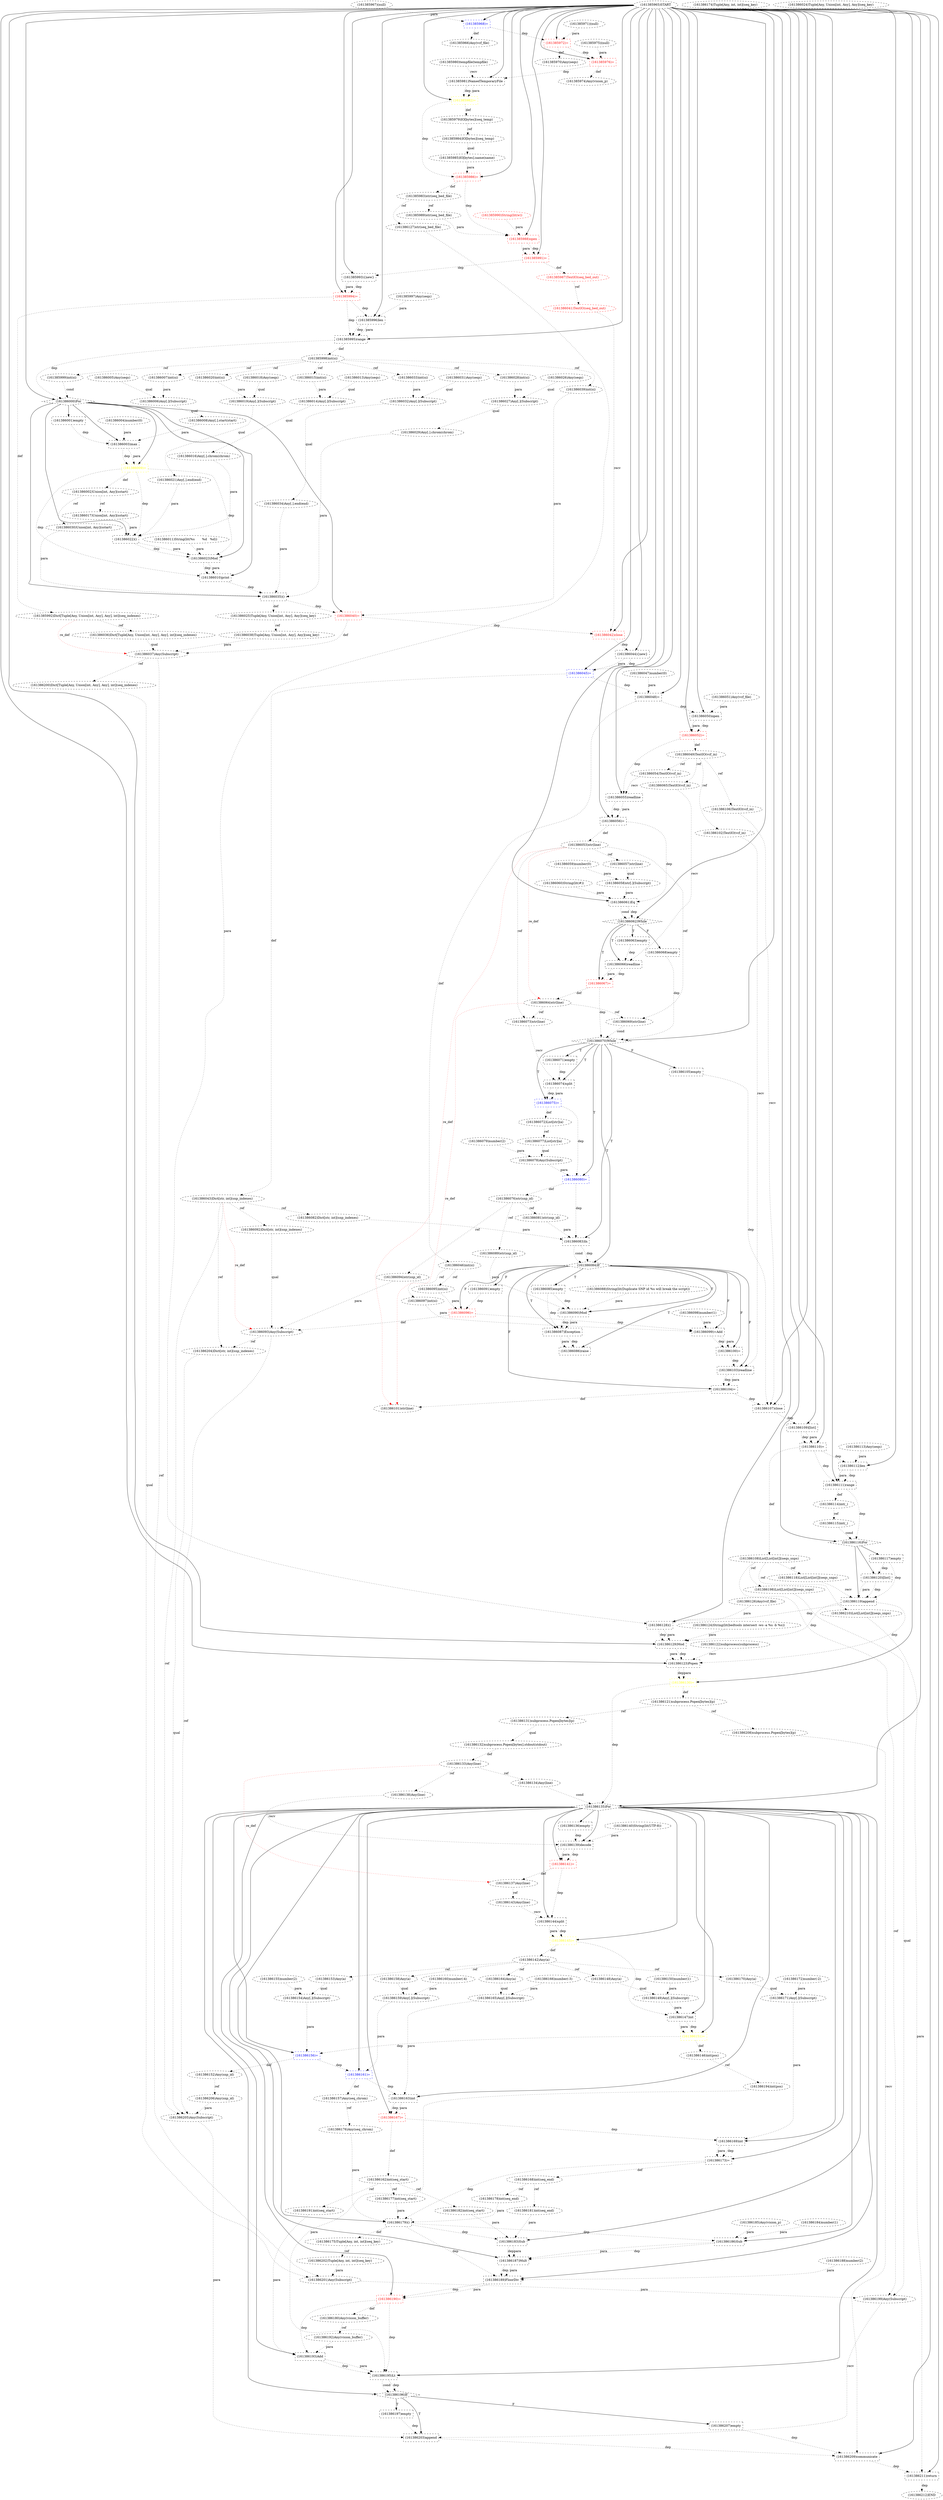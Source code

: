 digraph G {
1 [label="(161386192)Any(vision_buffer)" shape=ellipse style=dashed]
2 [label="(161386128)()" shape=box style=dashed]
3 [label="(161386106)TextIO(vcf_in)" shape=ellipse style=dashed]
4 [label="(161386115)int(_)" shape=ellipse style=dashed]
5 [label="(161386163)int" shape=box style=dashed]
6 [label="(161385981)NamedTemporaryFile" shape=box style=dashed]
7 [label="(161386081)str(snp_id)" shape=ellipse style=dashed]
8 [label="(161386184)number(1)" shape=ellipse style=dashed]
9 [label="(161386077)List[str](a)" shape=ellipse style=dashed]
10 [label="(161386204)Dict[str, int](snp_indexes)" shape=ellipse style=dashed]
11 [label="(161386170)Any(a)" shape=ellipse style=dashed]
12 [label="(161386140)String(lit(UTF-8))" shape=ellipse style=dashed]
13 [label="(161386111)range" shape=box style=dashed]
14 [label="(161386131)subprocess.Popen[bytes](p)" shape=ellipse style=dashed]
15 [label="(161386031)Any(seqs)" shape=ellipse style=dashed]
16 [label="(161386148)Any(a)" shape=ellipse style=dashed]
17 [label="(161385968)=" shape=box style=dashed color=blue fontcolor=blue]
18 [label="(161386152)Any(snp_id)" shape=ellipse style=dashed]
19 [label="(161386067)=" shape=box style=dashed color=red fontcolor=red]
20 [label="(161386069)str(line)" shape=ellipse style=dashed]
21 [label="(161386194)int(pos)" shape=ellipse style=dashed]
22 [label="(161386187)Mult" shape=box style=dashed]
23 [label="(161386025)Tuple[Any, Union[int, Any], Any](seq_key)" shape=ellipse style=dashed]
24 [label="(161386123)Popen" shape=box style=dashed]
25 [label="(161385992)Dict[Tuple[Any, Union[int, Any], Any], int](seq_indexes)" shape=ellipse style=dashed]
26 [label="(161385999)int(si)" shape=ellipse style=dashed]
27 [label="(161386150)number(1)" shape=ellipse style=dashed]
28 [label="(161385994)=" shape=box style=dashed color=red fontcolor=red]
29 [label="(161386082)Dict[str, int](snp_indexes)" shape=ellipse style=dashed]
30 [label="(161386005)Any(seqs)" shape=ellipse style=dashed]
31 [label="(161386121)subprocess.Popen[bytes](p)" shape=ellipse style=dashed]
32 [label="(161386146)int(pos)" shape=ellipse style=dashed]
33 [label="(161385965)START" style=dashed]
34 [label="(161386000)For" shape=diamond style=dashed]
35 [label="(161386029)Any[.].chrom(chrom)" shape=ellipse style=dashed]
36 [label="(161386144)split" shape=box style=dashed]
37 [label="(161386048)=" shape=box style=dashed color=black fontcolor=black]
38 [label="(161386145)=" shape=box style=dashed color=yellow fontcolor=yellow]
39 [label="(161386038)Tuple[Any, Union[int, Any], Any](seq_key)" shape=ellipse style=dashed]
40 [label="(161386045)=" shape=box style=dashed color=blue fontcolor=blue]
41 [label="(161386092)Dict[str, int](snp_indexes)" shape=ellipse style=dashed]
42 [label="(161386073)str(line)" shape=ellipse style=dashed]
43 [label="(161386190)=" shape=box style=dashed color=red fontcolor=red]
44 [label="(161386007)int(si)" shape=ellipse style=dashed]
45 [label="(161386016)Any[.].chrom(chrom)" shape=ellipse style=dashed]
46 [label="(161386199)Any(Subscript)" shape=ellipse style=dashed]
47 [label="(161386047)number(0)" shape=ellipse style=dashed]
48 [label="(161386157)Any(seq_chrom)" shape=ellipse style=dashed]
49 [label="(161386052)=" shape=box style=dashed color=red fontcolor=red]
50 [label="(161385984)IO[bytes](seq_temp)" shape=ellipse style=dashed]
51 [label="(161385966)Any(vcf_file)" shape=ellipse style=dashed]
52 [label="(161386004)number(0)" shape=ellipse style=dashed]
53 [label="(161386054)TextIO(vcf_in)" shape=ellipse style=dashed]
54 [label="(161386095)int(si)" shape=ellipse style=dashed]
55 [label="(161386071)empty" shape=box style=dashed]
56 [label="(161386098)number(1)" shape=ellipse style=dashed]
57 [label="(161386129)Mod" shape=box style=dashed]
58 [label="(161386198)List[List[int]](seqs_snps)" shape=ellipse style=dashed]
59 [label="(161386026)Any(seqs)" shape=ellipse style=dashed]
60 [label="(161385996)len" shape=box style=dashed]
61 [label="(161386171)Any[.](Subscript)" shape=ellipse style=dashed]
62 [label="(161386189)FloorDiv" shape=box style=dashed]
63 [label="(161386020)int(si)" shape=ellipse style=dashed]
64 [label="(161386074)split" shape=box style=dashed]
65 [label="(161386049)TextIO(vcf_in)" shape=ellipse style=dashed]
66 [label="(161386136)empty" shape=box style=dashed]
67 [label="(161386061)Eq" shape=box style=dashed]
68 [label="(161386208)subprocess.Popen[bytes](p)" shape=ellipse style=dashed]
69 [label="(161386173)=" shape=box style=dashed color=black fontcolor=black]
70 [label="(161385974)Any(vision_p)" shape=ellipse style=dashed]
71 [label="(161386178)int(seq_end)" shape=ellipse style=dashed]
72 [label="(161386072)List[str](a)" shape=ellipse style=dashed]
73 [label="(161386053)str(line)" shape=ellipse style=dashed]
74 [label="(161386120)[list]" shape=box style=dashed]
75 [label="(161385982)=" shape=box style=dashed color=yellow fontcolor=yellow]
76 [label="(161385997)Any(seqs)" shape=ellipse style=dashed]
77 [label="(161386075)=" shape=box style=dashed color=blue fontcolor=blue]
78 [label="(161386159)Any[.](Subscript)" shape=ellipse style=dashed]
79 [label="(161386167)=" shape=box style=dashed color=red fontcolor=red]
80 [label="(161386168)int(seq_end)" shape=ellipse style=dashed]
81 [label="(161386141)=" shape=box style=dashed color=red fontcolor=red]
82 [label="(161386143)Any(line)" shape=ellipse style=dashed]
83 [label="(161386137)Any(line)" shape=ellipse style=dashed]
84 [label="(161386160)number(-4)" shape=ellipse style=dashed]
85 [label="(161386101)str(line)" shape=ellipse style=dashed]
86 [label="(161386062)While" shape=diamond style=dashed]
87 [label="(161386127)str(seq_bed_file)" shape=ellipse style=dashed]
88 [label="(161386169)int" shape=box style=dashed]
89 [label="(161386112)len" shape=box style=dashed]
90 [label="(161386017)Union[int, Any](sstart)" shape=ellipse style=dashed]
91 [label="(161386041)TextIO(seq_bed_out)" shape=ellipse style=dashed color=red fontcolor=red]
92 [label="(161386175)Tuple[Any, int, int](seq_key)" shape=ellipse style=dashed]
93 [label="(161386164)Any(a)" shape=ellipse style=dashed]
94 [label="(161386059)number(0)" shape=ellipse style=dashed]
95 [label="(161386093)Any(Subscript)" shape=ellipse style=dashed]
96 [label="(161386209)communicate" shape=box style=dashed]
97 [label="(161386172)number(-2)" shape=ellipse style=dashed]
98 [label="(161386197)empty" shape=box style=dashed]
99 [label="(161386188)number(2)" shape=ellipse style=dashed]
100 [label="(161386176)Any(seq_chrom)" shape=ellipse style=dashed]
101 [label="(161386104)=" shape=box style=dashed color=black fontcolor=black]
102 [label="(161386027)Any[.](Subscript)" shape=ellipse style=dashed]
103 [label="(161386151)=" shape=box style=dashed color=yellow fontcolor=yellow]
104 [label="(161386177)int(seq_start)" shape=ellipse style=dashed]
105 [label="(161385993){new}" shape=box style=dashed]
106 [label="(161386211)return" shape=box style=dashed]
107 [label="(161386185)Any(vision_p)" shape=ellipse style=dashed]
108 [label="(161386205)Any(Subscript)" shape=ellipse style=dashed]
109 [label="(161386080)=" shape=box style=dashed color=blue fontcolor=blue]
110 [label="(161386124)String(lit(bedtools intersect -wo -a %s -b %s))" shape=ellipse style=dashed]
111 [label="(161385985)IO[bytes].name(name)" shape=ellipse style=dashed]
112 [label="(161386089)str(snp_id)" shape=ellipse style=dashed]
113 [label="(161386107)close" shape=box style=dashed]
114 [label="(161386032)Any[.](Subscript)" shape=ellipse style=dashed]
115 [label="(161386090)Mod" shape=box style=dashed]
116 [label="(161386207)empty" shape=box style=dashed]
117 [label="(161386034)Any[.].end(end)" shape=ellipse style=dashed]
118 [label="(161386088)String(lit(Duplicate SNP id %s will break the script))" shape=ellipse style=dashed]
119 [label="(161386094)str(snp_id)" shape=ellipse style=dashed]
120 [label="(161386042)close" shape=box style=dashed color=red fontcolor=red]
121 [label="(161386043)Dict[str, int](snp_indexes)" shape=ellipse style=dashed]
122 [label="(161386011)String(lit(%s	%d	%d))" shape=ellipse style=dashed]
123 [label="(161386040)=" shape=box style=dashed color=red fontcolor=red]
124 [label="(161386079)number(2)" shape=ellipse style=dashed]
125 [label="(161386086)raise" shape=box style=dashed]
126 [label="(161386117)empty" shape=box style=dashed]
127 [label="(161386142)Any(a)" shape=ellipse style=dashed]
128 [label="(161386155)number(2)" shape=ellipse style=dashed]
129 [label="(161386105)empty" shape=box style=dashed]
130 [label="(161386097)int(si)" shape=ellipse style=dashed]
131 [label="(161386099)=Add" shape=box style=dashed]
132 [label="(161386022)()" shape=box style=dashed]
133 [label="(161386035)()" shape=box style=dashed]
134 [label="(161386002)Union[int, Any](sstart)" shape=ellipse style=dashed]
135 [label="(161385995)range" shape=box style=dashed]
136 [label="(161386044){new}" shape=box style=dashed]
137 [label="(161386201)Any(Subscript)" shape=ellipse style=dashed]
138 [label="(161386083)In" shape=box style=dashed]
139 [label="(161385979)IO[bytes](seq_temp)" shape=ellipse style=dashed]
140 [label="(161386149)Any[.](Subscript)" shape=ellipse style=dashed]
141 [label="(161386153)Any(a)" shape=ellipse style=dashed]
142 [label="(161386096)=" shape=box style=dashed color=red fontcolor=red]
143 [label="(161386006)Any[.](Subscript)" shape=ellipse style=dashed]
144 [label="(161386181)int(seq_end)" shape=ellipse style=dashed]
145 [label="(161386015)int(si)" shape=ellipse style=dashed]
146 [label="(161386030)Union[int, Any](sstart)" shape=ellipse style=dashed]
147 [label="(161385987)TextIO(seq_bed_out)" shape=ellipse style=dashed color=red fontcolor=red]
148 [label="(161386139)decode" shape=box style=dashed]
149 [label="(161386200)Dict[Tuple[Any, Union[int, Any], Any], int](seq_indexes)" shape=ellipse style=dashed]
150 [label="(161386158)Any(a)" shape=ellipse style=dashed]
151 [label="(161386203)append" shape=box style=dashed]
152 [label="(161386058)str[.](Subscript)" shape=ellipse style=dashed]
153 [label="(161386113)Any(seqs)" shape=ellipse style=dashed]
154 [label="(161386037)Any(Subscript)" shape=ellipse style=dashed]
155 [label="(161386060)String(lit(#))" shape=ellipse style=dashed]
156 [label="(161386193)Add" shape=box style=dashed]
157 [label="(161386085)empty" shape=box style=dashed]
158 [label="(161386191)int(seq_start)" shape=ellipse style=dashed]
159 [label="(161386013)Any(seqs)" shape=ellipse style=dashed]
160 [label="(161386056)=" shape=box style=dashed color=black fontcolor=black]
161 [label="(161386134)Any(line)" shape=ellipse style=dashed]
162 [label="(161386196)If" shape=diamond style=dashed]
163 [label="(161386091)empty" shape=box style=dashed]
164 [label="(161385970)Any(seqs)" shape=ellipse style=dashed]
165 [label="(161386206)Any(snp_id)" shape=ellipse style=dashed]
166 [label="(161385989)str(seq_bed_file)" shape=ellipse style=dashed]
167 [label="(161386154)Any[.](Subscript)" shape=ellipse style=dashed]
168 [label="(161386103)readline" shape=box style=dashed]
169 [label="(161385990)String(lit(w))" shape=ellipse style=dashed color=red fontcolor=red]
170 [label="(161386138)Any(line)" shape=ellipse style=dashed]
171 [label="(161386180)Any(vision_buffer)" shape=ellipse style=dashed]
172 [label="(161386010)print" shape=box style=dashed]
173 [label="(161386070)While" shape=diamond style=dashed]
174 [label="(161386003)max" shape=box style=dashed]
175 [label="(161386165)Any[.](Subscript)" shape=ellipse style=dashed]
176 [label="(161386057)str(line)" shape=ellipse style=dashed]
177 [label="(161386051)Any(vcf_file)" shape=ellipse style=dashed]
178 [label="(161386122)subprocess(subprocess)" shape=ellipse style=dashed]
179 [label="(161385980)tempfile(tempfile)" shape=ellipse style=dashed]
180 [label="(161386174)Tuple[Any, int, int](seq_key)" shape=ellipse style=dashed]
181 [label="(161386076)str(snp_id)" shape=ellipse style=dashed]
182 [label="(161386130)=" shape=box style=dashed color=yellow fontcolor=yellow]
183 [label="(161386055)readline" shape=box style=dashed]
184 [label="(161386066)readline" shape=box style=dashed]
185 [label="(161386161)=" shape=box style=dashed color=blue fontcolor=blue]
186 [label="(161386166)number(-3)" shape=ellipse style=dashed]
187 [label="(161385971)(null)" shape=ellipse style=dashed]
188 [label="(161386021)Any[.].end(end)" shape=ellipse style=dashed]
189 [label="(161386046)int(si)" shape=ellipse style=dashed]
190 [label="(161386064)str(line)" shape=ellipse style=dashed]
191 [label="(161386018)Any(seqs)" shape=ellipse style=dashed]
192 [label="(161386036)Dict[Tuple[Any, Union[int, Any], Any], int](seq_indexes)" shape=ellipse style=dashed]
193 [label="(161386147)int" shape=box style=dashed]
194 [label="(161385991)=" shape=box style=dashed color=red fontcolor=red]
195 [label="(161386039)int(si)" shape=ellipse style=dashed]
196 [label="(161386212)END" style=dashed]
197 [label="(161386186)Sub" shape=box style=dashed]
198 [label="(161386119)append" shape=box style=dashed]
199 [label="(161386008)Any[.].start(start)" shape=ellipse style=dashed]
200 [label="(161386028)int(si)" shape=ellipse style=dashed]
201 [label="(161386023)Mod" shape=box style=dashed]
202 [label="(161386001)empty" shape=box style=dashed]
203 [label="(161386063)empty" shape=box style=dashed]
204 [label="(161386202)Tuple[Any, int, int](seq_key)" shape=ellipse style=dashed]
205 [label="(161385988)open" shape=box style=dashed color=red fontcolor=red]
206 [label="(161386102)TextIO(vcf_in)" shape=ellipse style=dashed]
207 [label="(161386135)For" shape=diamond style=dashed]
208 [label="(161385972)=" shape=box style=dashed color=red fontcolor=red]
209 [label="(161385967)(null)" shape=ellipse style=dashed]
210 [label="(161386126)Any(vcf_file)" shape=ellipse style=dashed]
211 [label="(161385998)int(si)" shape=ellipse style=dashed]
212 [label="(161386065)TextIO(vcf_in)" shape=ellipse style=dashed]
213 [label="(161386162)int(seq_start)" shape=ellipse style=dashed]
214 [label="(161386210)List[List[int]](seqs_snps)" shape=ellipse style=dashed]
215 [label="(161386110)=" shape=box style=dashed color=black fontcolor=black]
216 [label="(161386019)Any[.](Subscript)" shape=ellipse style=dashed]
217 [label="(161386109)[list]" shape=box style=dashed]
218 [label="(161386132)subprocess.Popen[bytes].stdout(stdout)" shape=ellipse style=dashed]
219 [label="(161386033)int(si)" shape=ellipse style=dashed]
220 [label="(161386182)int(seq_start)" shape=ellipse style=dashed]
221 [label="(161386084)If" shape=diamond style=dashed]
222 [label="(161386009)=" shape=box style=dashed color=yellow fontcolor=yellow]
223 [label="(161386014)Any[.](Subscript)" shape=ellipse style=dashed]
224 [label="(161386183)Sub" shape=box style=dashed]
225 [label="(161386108)List[List[int]](seqs_snps)" shape=ellipse style=dashed]
226 [label="(161386179)()" shape=box style=dashed]
227 [label="(161386068)empty" shape=box style=dashed]
228 [label="(161386156)=" shape=box style=dashed color=blue fontcolor=blue]
229 [label="(161386118)List[List[int]](seqs_snps)" shape=ellipse style=dashed]
230 [label="(161386133)Any(line)" shape=ellipse style=dashed]
231 [label="(161386078)Any(Subscript)" shape=ellipse style=dashed]
232 [label="(161385976)=" shape=box style=dashed color=red fontcolor=red]
233 [label="(161386114)int(_)" shape=ellipse style=dashed]
234 [label="(161385975)(null)" shape=ellipse style=dashed]
235 [label="(161386116)For" shape=diamond style=dashed]
236 [label="(161386087)Exception" shape=box style=dashed]
237 [label="(161386100)=" shape=box style=dashed]
238 [label="(161385986)=" shape=box style=dashed color=red fontcolor=red]
239 [label="(161386050)open" shape=box style=dashed]
240 [label="(161386195)Lt" shape=box style=dashed]
241 [label="(161385983)str(seq_bed_file)" shape=ellipse style=dashed]
242 [label="(161386024)Tuple[Any, Union[int, Any], Any](seq_key)" shape=ellipse style=dashed]
171 -> 1 [label="ref" style=dotted];
33 -> 2 [label="" style=solid];
210 -> 2 [label="para" style=dotted];
87 -> 2 [label="para" style=dotted];
198 -> 2 [label="dep" style=dotted];
65 -> 3 [label="ref" style=dotted];
233 -> 4 [label="ref" style=dotted];
207 -> 5 [label="" style=solid];
175 -> 5 [label="para" style=dotted];
185 -> 5 [label="dep" style=dotted];
33 -> 6 [label="" style=solid];
179 -> 6 [label="recv" style=dotted];
232 -> 6 [label="dep" style=dotted];
181 -> 7 [label="ref" style=dotted];
72 -> 9 [label="ref" style=dotted];
95 -> 10 [label="ref" style=dotted];
121 -> 10 [label="ref" style=dotted];
127 -> 11 [label="ref" style=dotted];
33 -> 13 [label="" style=solid];
89 -> 13 [label="dep" style=dotted];
89 -> 13 [label="para" style=dotted];
215 -> 13 [label="dep" style=dotted];
31 -> 14 [label="ref" style=dotted];
127 -> 16 [label="ref" style=dotted];
33 -> 17 [label="" style=solid];
209 -> 17 [label="para" style=dotted];
228 -> 18 [label="def" style=dotted];
86 -> 19 [label="T"];
184 -> 19 [label="dep" style=dotted];
184 -> 19 [label="para" style=dotted];
73 -> 20 [label="ref" style=dotted];
190 -> 20 [label="ref" style=dotted];
32 -> 21 [label="ref" style=dotted];
207 -> 22 [label="" style=solid];
224 -> 22 [label="dep" style=dotted];
224 -> 22 [label="para" style=dotted];
197 -> 22 [label="dep" style=dotted];
197 -> 22 [label="para" style=dotted];
133 -> 23 [label="def" style=dotted];
33 -> 24 [label="" style=solid];
178 -> 24 [label="recv" style=dotted];
57 -> 24 [label="dep" style=dotted];
57 -> 24 [label="para" style=dotted];
198 -> 24 [label="dep" style=dotted];
28 -> 25 [label="def" style=dotted];
211 -> 26 [label="ref" style=dotted];
33 -> 28 [label="" style=solid];
105 -> 28 [label="dep" style=dotted];
105 -> 28 [label="para" style=dotted];
121 -> 29 [label="ref" style=dotted];
182 -> 31 [label="def" style=dotted];
103 -> 32 [label="def" style=dotted];
33 -> 34 [label="" style=solid];
135 -> 34 [label="dep" style=dotted];
26 -> 34 [label="cond" style=dotted];
102 -> 35 [label="qual" style=dotted];
207 -> 36 [label="" style=solid];
82 -> 36 [label="recv" style=dotted];
81 -> 36 [label="dep" style=dotted];
33 -> 37 [label="" style=solid];
47 -> 37 [label="para" style=dotted];
40 -> 37 [label="dep" style=dotted];
207 -> 38 [label="" style=solid];
36 -> 38 [label="dep" style=dotted];
36 -> 38 [label="para" style=dotted];
23 -> 39 [label="ref" style=dotted];
33 -> 40 [label="" style=solid];
136 -> 40 [label="dep" style=dotted];
136 -> 40 [label="para" style=dotted];
121 -> 41 [label="ref" style=dotted];
73 -> 42 [label="ref" style=dotted];
190 -> 42 [label="ref" style=dotted];
207 -> 43 [label="" style=solid];
62 -> 43 [label="dep" style=dotted];
62 -> 43 [label="para" style=dotted];
211 -> 44 [label="ref" style=dotted];
223 -> 45 [label="qual" style=dotted];
58 -> 46 [label="qual" style=dotted];
137 -> 46 [label="para" style=dotted];
225 -> 46 [label="ref" style=dotted];
185 -> 48 [label="def" style=dotted];
33 -> 49 [label="" style=solid];
239 -> 49 [label="dep" style=dotted];
239 -> 49 [label="para" style=dotted];
139 -> 50 [label="ref" style=dotted];
17 -> 51 [label="def" style=dotted];
65 -> 53 [label="ref" style=dotted];
189 -> 54 [label="ref" style=dotted];
173 -> 55 [label="T"];
33 -> 57 [label="" style=solid];
110 -> 57 [label="para" style=dotted];
2 -> 57 [label="dep" style=dotted];
2 -> 57 [label="para" style=dotted];
198 -> 57 [label="dep" style=dotted];
225 -> 58 [label="ref" style=dotted];
33 -> 60 [label="" style=solid];
76 -> 60 [label="para" style=dotted];
28 -> 60 [label="dep" style=dotted];
11 -> 61 [label="qual" style=dotted];
97 -> 61 [label="para" style=dotted];
207 -> 62 [label="" style=solid];
22 -> 62 [label="dep" style=dotted];
22 -> 62 [label="para" style=dotted];
99 -> 62 [label="para" style=dotted];
226 -> 62 [label="dep" style=dotted];
211 -> 63 [label="ref" style=dotted];
173 -> 64 [label="T"];
42 -> 64 [label="recv" style=dotted];
55 -> 64 [label="dep" style=dotted];
49 -> 65 [label="def" style=dotted];
207 -> 66 [label="" style=solid];
33 -> 67 [label="" style=solid];
152 -> 67 [label="para" style=dotted];
155 -> 67 [label="para" style=dotted];
160 -> 67 [label="dep" style=dotted];
31 -> 68 [label="ref" style=dotted];
207 -> 69 [label="" style=solid];
88 -> 69 [label="dep" style=dotted];
88 -> 69 [label="para" style=dotted];
232 -> 70 [label="def" style=dotted];
80 -> 71 [label="ref" style=dotted];
77 -> 72 [label="def" style=dotted];
160 -> 73 [label="def" style=dotted];
235 -> 74 [label="" style=solid];
126 -> 74 [label="dep" style=dotted];
33 -> 75 [label="" style=solid];
6 -> 75 [label="dep" style=dotted];
6 -> 75 [label="para" style=dotted];
173 -> 77 [label="T"];
64 -> 77 [label="dep" style=dotted];
64 -> 77 [label="para" style=dotted];
150 -> 78 [label="qual" style=dotted];
84 -> 78 [label="para" style=dotted];
207 -> 79 [label="" style=solid];
5 -> 79 [label="dep" style=dotted];
5 -> 79 [label="para" style=dotted];
69 -> 80 [label="def" style=dotted];
207 -> 81 [label="" style=solid];
148 -> 81 [label="dep" style=dotted];
148 -> 81 [label="para" style=dotted];
83 -> 82 [label="ref" style=dotted];
81 -> 83 [label="def" style=dotted];
230 -> 83 [label="re_def" style=dotted color=red];
101 -> 85 [label="def" style=dotted];
73 -> 85 [label="re_def" style=dotted color=red];
190 -> 85 [label="re_def" style=dotted color=red];
33 -> 86 [label="" style=solid];
67 -> 86 [label="dep" style=dotted];
67 -> 86 [label="cond" style=dotted];
241 -> 87 [label="ref" style=dotted];
207 -> 88 [label="" style=solid];
61 -> 88 [label="para" style=dotted];
79 -> 88 [label="dep" style=dotted];
33 -> 89 [label="" style=solid];
153 -> 89 [label="para" style=dotted];
215 -> 89 [label="dep" style=dotted];
134 -> 90 [label="ref" style=dotted];
147 -> 91 [label="ref" style=dotted];
226 -> 92 [label="def" style=dotted];
127 -> 93 [label="ref" style=dotted];
41 -> 95 [label="qual" style=dotted];
119 -> 95 [label="para" style=dotted];
142 -> 95 [label="def" style=dotted];
121 -> 95 [label="re_def" style=dotted color=red];
33 -> 96 [label="" style=solid];
68 -> 96 [label="recv" style=dotted];
116 -> 96 [label="dep" style=dotted];
151 -> 96 [label="dep" style=dotted];
162 -> 98 [label="T"];
48 -> 100 [label="ref" style=dotted];
221 -> 101 [label="F"];
168 -> 101 [label="dep" style=dotted];
168 -> 101 [label="para" style=dotted];
59 -> 102 [label="qual" style=dotted];
200 -> 102 [label="para" style=dotted];
207 -> 103 [label="" style=solid];
193 -> 103 [label="dep" style=dotted];
193 -> 103 [label="para" style=dotted];
213 -> 104 [label="ref" style=dotted];
33 -> 105 [label="" style=solid];
194 -> 105 [label="dep" style=dotted];
33 -> 106 [label="" style=solid];
214 -> 106 [label="para" style=dotted];
96 -> 106 [label="dep" style=dotted];
10 -> 108 [label="qual" style=dotted];
165 -> 108 [label="para" style=dotted];
95 -> 108 [label="ref" style=dotted];
121 -> 108 [label="ref" style=dotted];
173 -> 109 [label="T"];
231 -> 109 [label="para" style=dotted];
77 -> 109 [label="dep" style=dotted];
50 -> 111 [label="qual" style=dotted];
181 -> 112 [label="ref" style=dotted];
33 -> 113 [label="" style=solid];
3 -> 113 [label="recv" style=dotted];
129 -> 113 [label="dep" style=dotted];
101 -> 113 [label="dep" style=dotted];
15 -> 114 [label="qual" style=dotted];
219 -> 114 [label="para" style=dotted];
221 -> 115 [label="T"];
118 -> 115 [label="para" style=dotted];
112 -> 115 [label="para" style=dotted];
157 -> 115 [label="dep" style=dotted];
162 -> 116 [label="F"];
114 -> 117 [label="qual" style=dotted];
181 -> 119 [label="ref" style=dotted];
33 -> 120 [label="" style=solid];
91 -> 120 [label="recv" style=dotted];
123 -> 120 [label="dep" style=dotted];
40 -> 121 [label="def" style=dotted];
34 -> 123 [label="" style=solid];
195 -> 123 [label="para" style=dotted];
133 -> 123 [label="dep" style=dotted];
221 -> 125 [label="T"];
236 -> 125 [label="dep" style=dotted];
236 -> 125 [label="para" style=dotted];
235 -> 126 [label="" style=solid];
38 -> 127 [label="def" style=dotted];
173 -> 129 [label="F"];
189 -> 130 [label="ref" style=dotted];
221 -> 131 [label="F"];
130 -> 131 [label="para" style=dotted];
56 -> 131 [label="para" style=dotted];
142 -> 131 [label="dep" style=dotted];
34 -> 132 [label="" style=solid];
45 -> 132 [label="para" style=dotted];
90 -> 132 [label="para" style=dotted];
188 -> 132 [label="para" style=dotted];
222 -> 132 [label="dep" style=dotted];
34 -> 133 [label="" style=solid];
35 -> 133 [label="para" style=dotted];
146 -> 133 [label="para" style=dotted];
117 -> 133 [label="para" style=dotted];
172 -> 133 [label="dep" style=dotted];
222 -> 134 [label="def" style=dotted];
33 -> 135 [label="" style=solid];
60 -> 135 [label="dep" style=dotted];
60 -> 135 [label="para" style=dotted];
28 -> 135 [label="dep" style=dotted];
33 -> 136 [label="" style=solid];
120 -> 136 [label="dep" style=dotted];
149 -> 137 [label="qual" style=dotted];
204 -> 137 [label="para" style=dotted];
154 -> 137 [label="ref" style=dotted];
173 -> 138 [label="T"];
7 -> 138 [label="para" style=dotted];
29 -> 138 [label="para" style=dotted];
109 -> 138 [label="dep" style=dotted];
75 -> 139 [label="def" style=dotted];
16 -> 140 [label="qual" style=dotted];
27 -> 140 [label="para" style=dotted];
127 -> 141 [label="ref" style=dotted];
221 -> 142 [label="F"];
54 -> 142 [label="para" style=dotted];
163 -> 142 [label="dep" style=dotted];
30 -> 143 [label="qual" style=dotted];
44 -> 143 [label="para" style=dotted];
80 -> 144 [label="ref" style=dotted];
211 -> 145 [label="ref" style=dotted];
134 -> 146 [label="ref" style=dotted];
194 -> 147 [label="def" style=dotted];
207 -> 148 [label="" style=solid];
170 -> 148 [label="recv" style=dotted];
12 -> 148 [label="para" style=dotted];
66 -> 148 [label="dep" style=dotted];
154 -> 149 [label="ref" style=dotted];
127 -> 150 [label="ref" style=dotted];
162 -> 151 [label="T"];
46 -> 151 [label="recv" style=dotted];
108 -> 151 [label="para" style=dotted];
98 -> 151 [label="dep" style=dotted];
176 -> 152 [label="qual" style=dotted];
94 -> 152 [label="para" style=dotted];
192 -> 154 [label="qual" style=dotted];
39 -> 154 [label="para" style=dotted];
123 -> 154 [label="def" style=dotted];
25 -> 154 [label="re_def" style=dotted color=red];
207 -> 156 [label="" style=solid];
158 -> 156 [label="para" style=dotted];
1 -> 156 [label="para" style=dotted];
43 -> 156 [label="dep" style=dotted];
221 -> 157 [label="T"];
213 -> 158 [label="ref" style=dotted];
33 -> 160 [label="" style=solid];
183 -> 160 [label="dep" style=dotted];
183 -> 160 [label="para" style=dotted];
230 -> 161 [label="ref" style=dotted];
207 -> 162 [label="" style=solid];
240 -> 162 [label="dep" style=dotted];
240 -> 162 [label="cond" style=dotted];
221 -> 163 [label="F"];
208 -> 164 [label="def" style=dotted];
18 -> 165 [label="ref" style=dotted];
241 -> 166 [label="ref" style=dotted];
141 -> 167 [label="qual" style=dotted];
128 -> 167 [label="para" style=dotted];
221 -> 168 [label="F"];
206 -> 168 [label="recv" style=dotted];
237 -> 168 [label="dep" style=dotted];
230 -> 170 [label="ref" style=dotted];
43 -> 171 [label="def" style=dotted];
34 -> 172 [label="" style=solid];
201 -> 172 [label="dep" style=dotted];
201 -> 172 [label="para" style=dotted];
222 -> 172 [label="dep" style=dotted];
33 -> 173 [label="" style=solid];
20 -> 173 [label="cond" style=dotted];
227 -> 173 [label="dep" style=dotted];
19 -> 173 [label="dep" style=dotted];
34 -> 174 [label="" style=solid];
52 -> 174 [label="para" style=dotted];
199 -> 174 [label="para" style=dotted];
202 -> 174 [label="dep" style=dotted];
93 -> 175 [label="qual" style=dotted];
186 -> 175 [label="para" style=dotted];
73 -> 176 [label="ref" style=dotted];
109 -> 181 [label="def" style=dotted];
33 -> 182 [label="" style=solid];
24 -> 182 [label="dep" style=dotted];
24 -> 182 [label="para" style=dotted];
33 -> 183 [label="" style=solid];
53 -> 183 [label="recv" style=dotted];
49 -> 183 [label="dep" style=dotted];
86 -> 184 [label="T"];
212 -> 184 [label="recv" style=dotted];
203 -> 184 [label="dep" style=dotted];
207 -> 185 [label="" style=solid];
78 -> 185 [label="para" style=dotted];
228 -> 185 [label="dep" style=dotted];
216 -> 188 [label="qual" style=dotted];
37 -> 189 [label="def" style=dotted];
19 -> 190 [label="def" style=dotted];
73 -> 190 [label="re_def" style=dotted color=red];
25 -> 192 [label="ref" style=dotted];
207 -> 193 [label="" style=solid];
140 -> 193 [label="para" style=dotted];
38 -> 193 [label="dep" style=dotted];
33 -> 194 [label="" style=solid];
205 -> 194 [label="dep" style=dotted];
205 -> 194 [label="para" style=dotted];
211 -> 195 [label="ref" style=dotted];
106 -> 196 [label="dep" style=dotted];
207 -> 197 [label="" style=solid];
8 -> 197 [label="para" style=dotted];
107 -> 197 [label="para" style=dotted];
226 -> 197 [label="dep" style=dotted];
235 -> 198 [label="" style=solid];
229 -> 198 [label="recv" style=dotted];
74 -> 198 [label="dep" style=dotted];
74 -> 198 [label="para" style=dotted];
126 -> 198 [label="dep" style=dotted];
143 -> 199 [label="qual" style=dotted];
211 -> 200 [label="ref" style=dotted];
34 -> 201 [label="" style=solid];
122 -> 201 [label="para" style=dotted];
132 -> 201 [label="dep" style=dotted];
132 -> 201 [label="para" style=dotted];
222 -> 201 [label="dep" style=dotted];
34 -> 202 [label="" style=solid];
86 -> 203 [label="T"];
92 -> 204 [label="ref" style=dotted];
33 -> 205 [label="" style=solid];
166 -> 205 [label="para" style=dotted];
169 -> 205 [label="para" style=dotted];
238 -> 205 [label="dep" style=dotted];
65 -> 206 [label="ref" style=dotted];
33 -> 207 [label="" style=solid];
161 -> 207 [label="cond" style=dotted];
182 -> 207 [label="dep" style=dotted];
33 -> 208 [label="" style=solid];
187 -> 208 [label="para" style=dotted];
17 -> 208 [label="dep" style=dotted];
135 -> 211 [label="def" style=dotted];
65 -> 212 [label="ref" style=dotted];
79 -> 213 [label="def" style=dotted];
225 -> 214 [label="ref" style=dotted];
33 -> 215 [label="" style=solid];
217 -> 215 [label="dep" style=dotted];
217 -> 215 [label="para" style=dotted];
191 -> 216 [label="qual" style=dotted];
63 -> 216 [label="para" style=dotted];
33 -> 217 [label="" style=solid];
113 -> 217 [label="dep" style=dotted];
14 -> 218 [label="qual" style=dotted];
211 -> 219 [label="ref" style=dotted];
213 -> 220 [label="ref" style=dotted];
173 -> 221 [label="T"];
138 -> 221 [label="dep" style=dotted];
138 -> 221 [label="cond" style=dotted];
34 -> 222 [label="" style=solid];
174 -> 222 [label="dep" style=dotted];
174 -> 222 [label="para" style=dotted];
159 -> 223 [label="qual" style=dotted];
145 -> 223 [label="para" style=dotted];
207 -> 224 [label="" style=solid];
144 -> 224 [label="para" style=dotted];
220 -> 224 [label="para" style=dotted];
226 -> 224 [label="dep" style=dotted];
215 -> 225 [label="def" style=dotted];
207 -> 226 [label="" style=solid];
100 -> 226 [label="para" style=dotted];
104 -> 226 [label="para" style=dotted];
71 -> 226 [label="para" style=dotted];
69 -> 226 [label="dep" style=dotted];
86 -> 227 [label="F"];
207 -> 228 [label="" style=solid];
167 -> 228 [label="para" style=dotted];
103 -> 228 [label="dep" style=dotted];
225 -> 229 [label="ref" style=dotted];
218 -> 230 [label="def" style=dotted];
9 -> 231 [label="qual" style=dotted];
124 -> 231 [label="para" style=dotted];
33 -> 232 [label="" style=solid];
234 -> 232 [label="para" style=dotted];
208 -> 232 [label="dep" style=dotted];
13 -> 233 [label="def" style=dotted];
33 -> 235 [label="" style=solid];
13 -> 235 [label="dep" style=dotted];
4 -> 235 [label="cond" style=dotted];
221 -> 236 [label="T"];
115 -> 236 [label="dep" style=dotted];
115 -> 236 [label="para" style=dotted];
157 -> 236 [label="dep" style=dotted];
221 -> 237 [label="F"];
131 -> 237 [label="dep" style=dotted];
131 -> 237 [label="para" style=dotted];
33 -> 238 [label="" style=solid];
111 -> 238 [label="para" style=dotted];
75 -> 238 [label="dep" style=dotted];
33 -> 239 [label="" style=solid];
177 -> 239 [label="para" style=dotted];
37 -> 239 [label="dep" style=dotted];
207 -> 240 [label="" style=solid];
156 -> 240 [label="dep" style=dotted];
156 -> 240 [label="para" style=dotted];
21 -> 240 [label="para" style=dotted];
43 -> 240 [label="dep" style=dotted];
238 -> 241 [label="def" style=dotted];
}